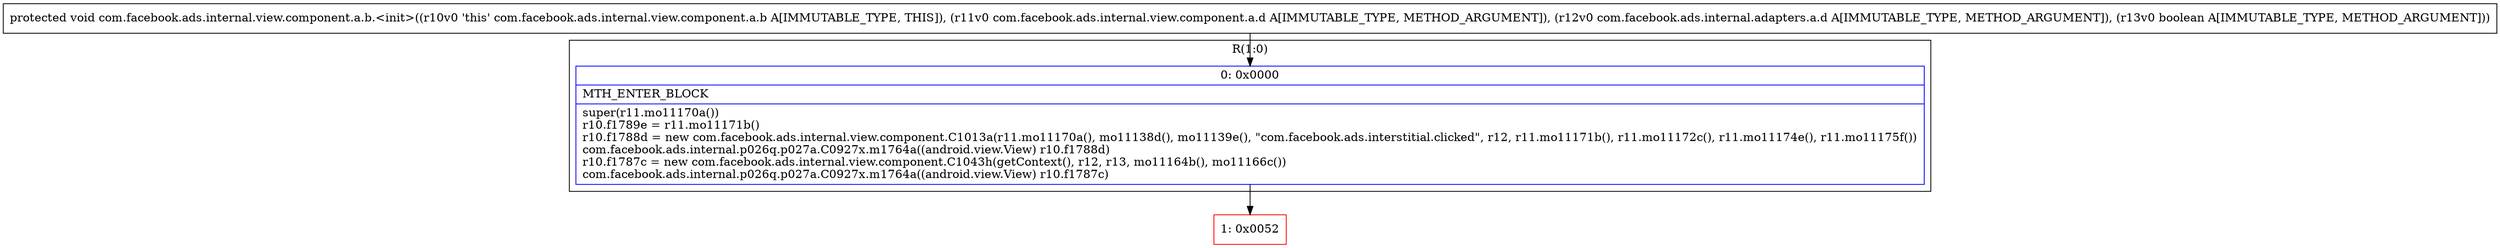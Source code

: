 digraph "CFG forcom.facebook.ads.internal.view.component.a.b.\<init\>(Lcom\/facebook\/ads\/internal\/view\/component\/a\/d;Lcom\/facebook\/ads\/internal\/adapters\/a\/d;Z)V" {
subgraph cluster_Region_2051281277 {
label = "R(1:0)";
node [shape=record,color=blue];
Node_0 [shape=record,label="{0\:\ 0x0000|MTH_ENTER_BLOCK\l|super(r11.mo11170a())\lr10.f1789e = r11.mo11171b()\lr10.f1788d = new com.facebook.ads.internal.view.component.C1013a(r11.mo11170a(), mo11138d(), mo11139e(), \"com.facebook.ads.interstitial.clicked\", r12, r11.mo11171b(), r11.mo11172c(), r11.mo11174e(), r11.mo11175f())\lcom.facebook.ads.internal.p026q.p027a.C0927x.m1764a((android.view.View) r10.f1788d)\lr10.f1787c = new com.facebook.ads.internal.view.component.C1043h(getContext(), r12, r13, mo11164b(), mo11166c())\lcom.facebook.ads.internal.p026q.p027a.C0927x.m1764a((android.view.View) r10.f1787c)\l}"];
}
Node_1 [shape=record,color=red,label="{1\:\ 0x0052}"];
MethodNode[shape=record,label="{protected void com.facebook.ads.internal.view.component.a.b.\<init\>((r10v0 'this' com.facebook.ads.internal.view.component.a.b A[IMMUTABLE_TYPE, THIS]), (r11v0 com.facebook.ads.internal.view.component.a.d A[IMMUTABLE_TYPE, METHOD_ARGUMENT]), (r12v0 com.facebook.ads.internal.adapters.a.d A[IMMUTABLE_TYPE, METHOD_ARGUMENT]), (r13v0 boolean A[IMMUTABLE_TYPE, METHOD_ARGUMENT])) }"];
MethodNode -> Node_0;
Node_0 -> Node_1;
}

